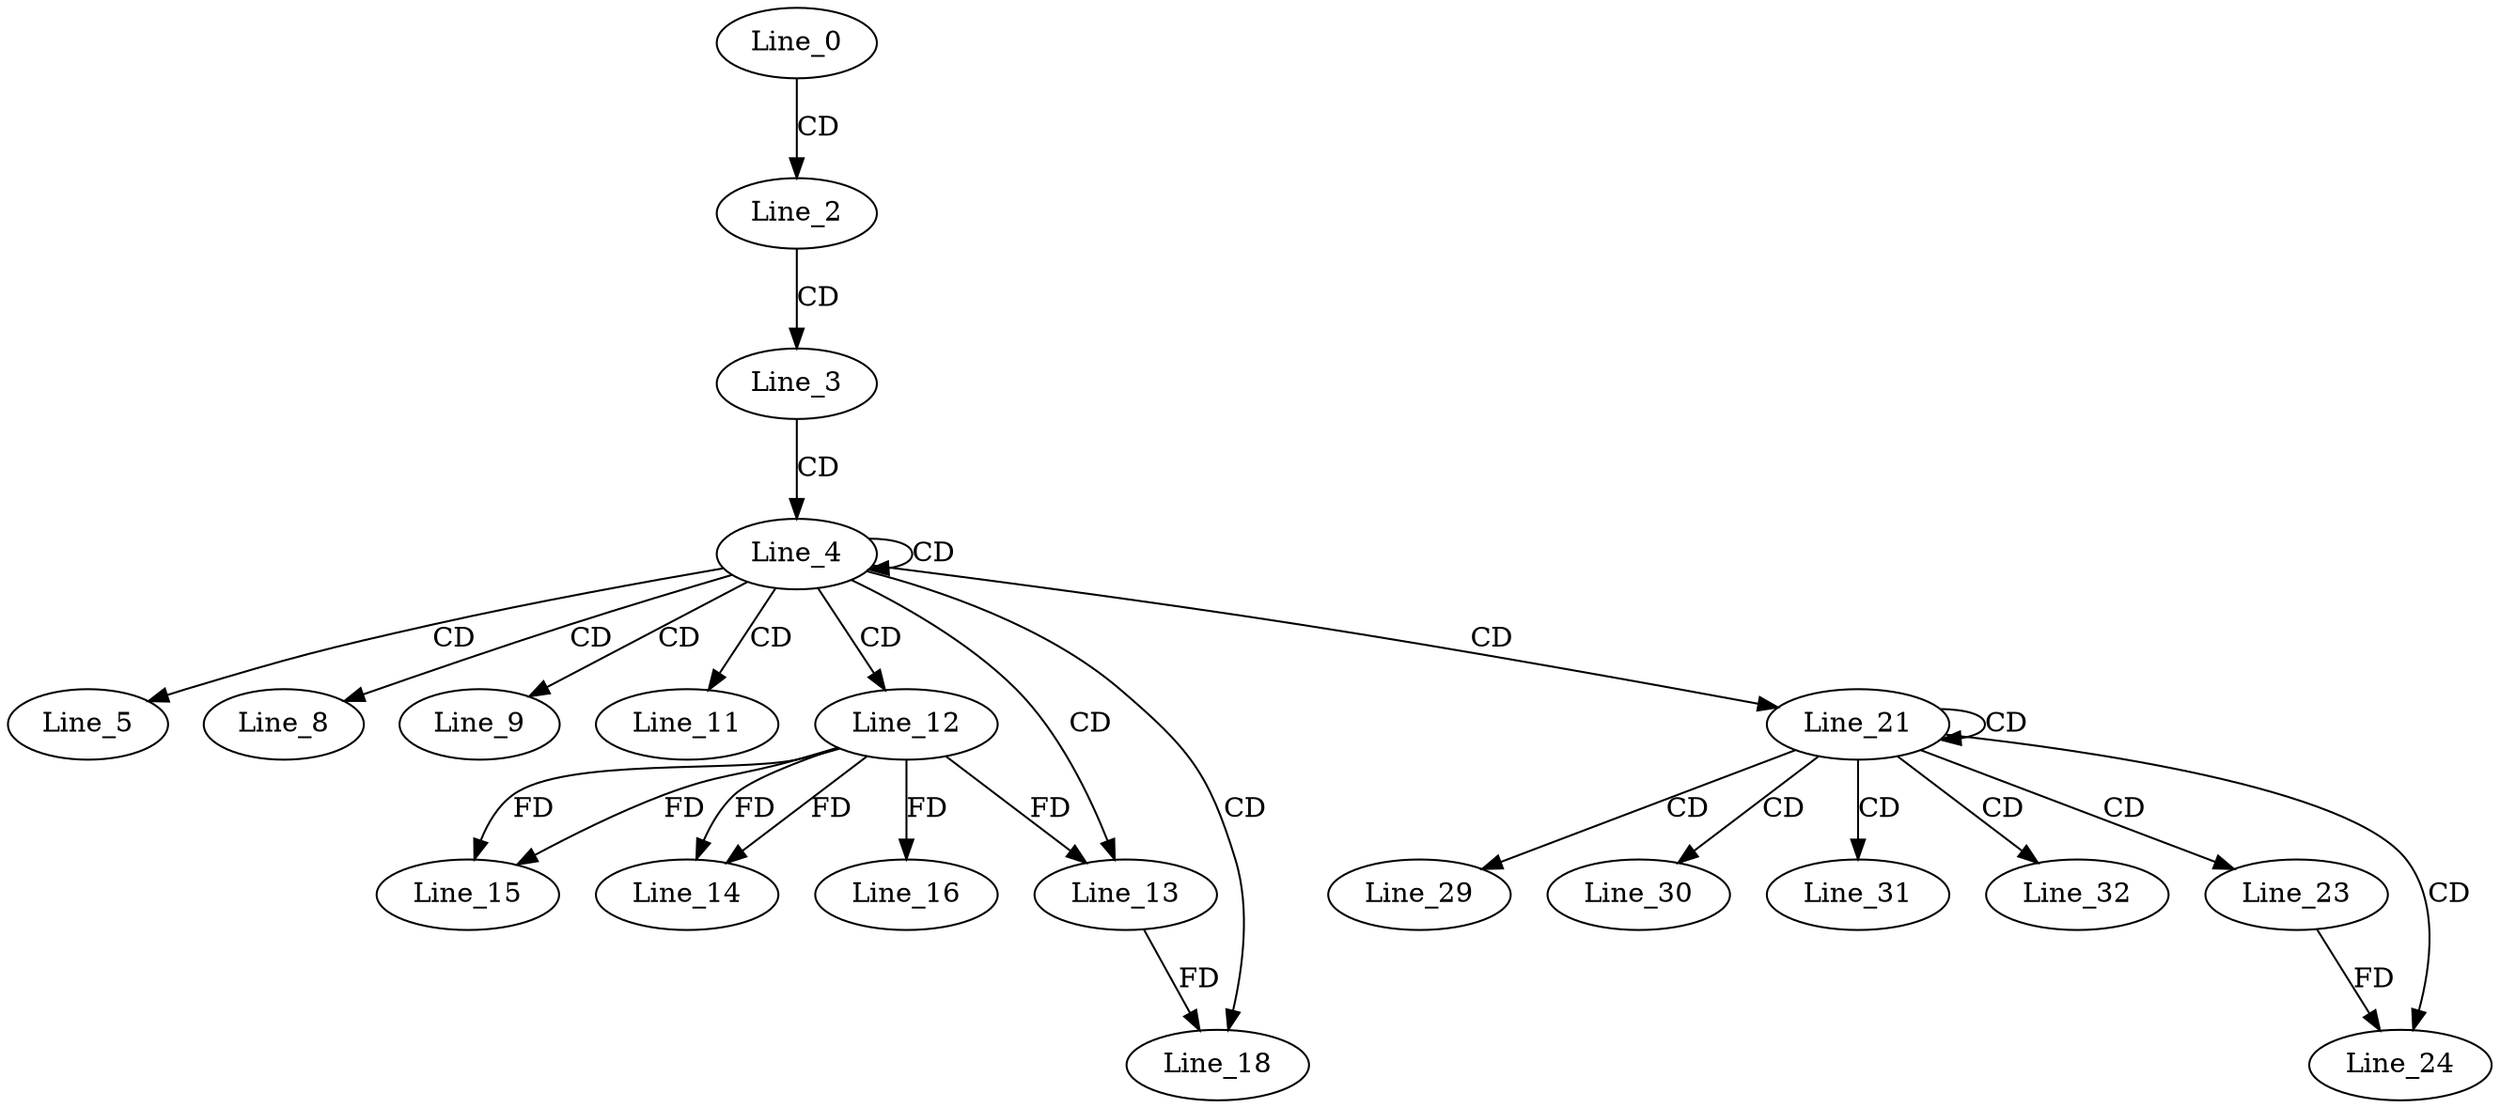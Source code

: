 digraph G {
  Line_0;
  Line_2;
  Line_3;
  Line_4;
  Line_4;
  Line_5;
  Line_8;
  Line_8;
  Line_8;
  Line_9;
  Line_9;
  Line_9;
  Line_11;
  Line_12;
  Line_13;
  Line_13;
  Line_14;
  Line_14;
  Line_15;
  Line_15;
  Line_16;
  Line_18;
  Line_21;
  Line_21;
  Line_23;
  Line_23;
  Line_23;
  Line_24;
  Line_24;
  Line_29;
  Line_29;
  Line_29;
  Line_30;
  Line_30;
  Line_30;
  Line_31;
  Line_31;
  Line_31;
  Line_32;
  Line_0 -> Line_2 [ label="CD" ];
  Line_2 -> Line_3 [ label="CD" ];
  Line_3 -> Line_4 [ label="CD" ];
  Line_4 -> Line_4 [ label="CD" ];
  Line_4 -> Line_5 [ label="CD" ];
  Line_4 -> Line_8 [ label="CD" ];
  Line_4 -> Line_9 [ label="CD" ];
  Line_4 -> Line_11 [ label="CD" ];
  Line_4 -> Line_12 [ label="CD" ];
  Line_4 -> Line_13 [ label="CD" ];
  Line_12 -> Line_13 [ label="FD" ];
  Line_12 -> Line_14 [ label="FD" ];
  Line_12 -> Line_14 [ label="FD" ];
  Line_12 -> Line_15 [ label="FD" ];
  Line_12 -> Line_15 [ label="FD" ];
  Line_12 -> Line_16 [ label="FD" ];
  Line_4 -> Line_18 [ label="CD" ];
  Line_13 -> Line_18 [ label="FD" ];
  Line_4 -> Line_21 [ label="CD" ];
  Line_21 -> Line_21 [ label="CD" ];
  Line_21 -> Line_23 [ label="CD" ];
  Line_21 -> Line_24 [ label="CD" ];
  Line_23 -> Line_24 [ label="FD" ];
  Line_21 -> Line_29 [ label="CD" ];
  Line_21 -> Line_30 [ label="CD" ];
  Line_21 -> Line_31 [ label="CD" ];
  Line_21 -> Line_32 [ label="CD" ];
}
